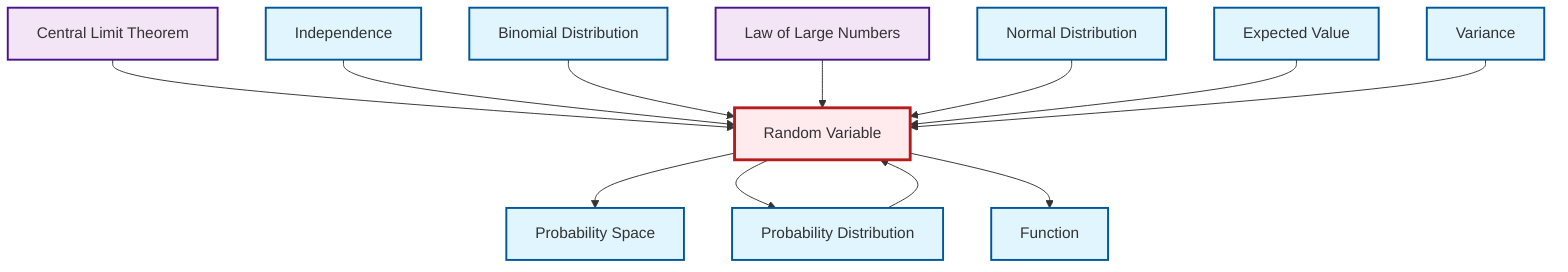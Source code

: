 graph TD
    classDef definition fill:#e1f5fe,stroke:#01579b,stroke-width:2px
    classDef theorem fill:#f3e5f5,stroke:#4a148c,stroke-width:2px
    classDef axiom fill:#fff3e0,stroke:#e65100,stroke-width:2px
    classDef example fill:#e8f5e9,stroke:#1b5e20,stroke-width:2px
    classDef current fill:#ffebee,stroke:#b71c1c,stroke-width:3px
    def-expectation["Expected Value"]:::definition
    def-independence["Independence"]:::definition
    def-variance["Variance"]:::definition
    def-function["Function"]:::definition
    def-probability-space["Probability Space"]:::definition
    thm-central-limit["Central Limit Theorem"]:::theorem
    def-random-variable["Random Variable"]:::definition
    def-binomial-distribution["Binomial Distribution"]:::definition
    def-normal-distribution["Normal Distribution"]:::definition
    def-probability-distribution["Probability Distribution"]:::definition
    thm-law-of-large-numbers["Law of Large Numbers"]:::theorem
    thm-central-limit --> def-random-variable
    def-independence --> def-random-variable
    def-binomial-distribution --> def-random-variable
    thm-law-of-large-numbers --> def-random-variable
    def-random-variable --> def-probability-space
    def-random-variable --> def-probability-distribution
    def-normal-distribution --> def-random-variable
    def-probability-distribution --> def-random-variable
    def-expectation --> def-random-variable
    def-variance --> def-random-variable
    def-random-variable --> def-function
    class def-random-variable current